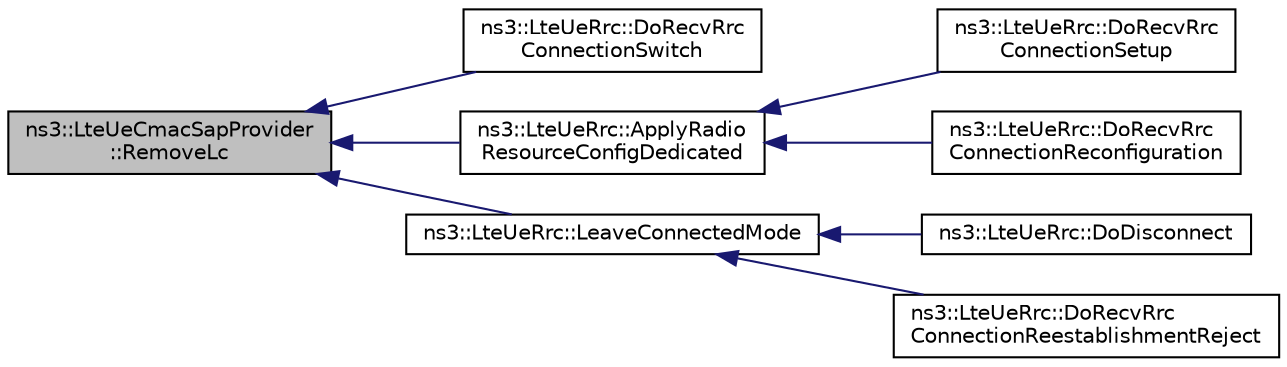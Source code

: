 digraph "ns3::LteUeCmacSapProvider::RemoveLc"
{
  edge [fontname="Helvetica",fontsize="10",labelfontname="Helvetica",labelfontsize="10"];
  node [fontname="Helvetica",fontsize="10",shape=record];
  rankdir="LR";
  Node1 [label="ns3::LteUeCmacSapProvider\l::RemoveLc",height=0.2,width=0.4,color="black", fillcolor="grey75", style="filled", fontcolor="black"];
  Node1 -> Node2 [dir="back",color="midnightblue",fontsize="10",style="solid"];
  Node2 [label="ns3::LteUeRrc::DoRecvRrc\lConnectionSwitch",height=0.2,width=0.4,color="black", fillcolor="white", style="filled",URL="$d7/d1c/classns3_1_1LteUeRrc.html#a7d1bed1ac9bb691c81591d16d21206a0",tooltip="Part of the RRC protocol. Implement the LteUeRrcSapProvider:;RecvRrcConnectionSwitch interface..."];
  Node1 -> Node3 [dir="back",color="midnightblue",fontsize="10",style="solid"];
  Node3 [label="ns3::LteUeRrc::ApplyRadio\lResourceConfigDedicated",height=0.2,width=0.4,color="black", fillcolor="white", style="filled",URL="$d7/d1c/classns3_1_1LteUeRrc.html#af7c2bc93366a56a35793c3ef6bce5ce3"];
  Node3 -> Node4 [dir="back",color="midnightblue",fontsize="10",style="solid"];
  Node4 [label="ns3::LteUeRrc::DoRecvRrc\lConnectionSetup",height=0.2,width=0.4,color="black", fillcolor="white", style="filled",URL="$d7/d1c/classns3_1_1LteUeRrc.html#a3cfc766a9d059c1102ef7c2562dccdc9",tooltip="Part of the RRC protocol. Implement the LteUeRrcSapProvider::RecvRrcConnectionSetup interface..."];
  Node3 -> Node5 [dir="back",color="midnightblue",fontsize="10",style="solid"];
  Node5 [label="ns3::LteUeRrc::DoRecvRrc\lConnectionReconfiguration",height=0.2,width=0.4,color="black", fillcolor="white", style="filled",URL="$d7/d1c/classns3_1_1LteUeRrc.html#a010d1adc54671f4a4801ff1c0e831f15",tooltip="Part of the RRC protocol. Implement the LteUeRrcSapProvider::RecvRrcConnectionReconfiguration interfa..."];
  Node1 -> Node6 [dir="back",color="midnightblue",fontsize="10",style="solid"];
  Node6 [label="ns3::LteUeRrc::LeaveConnectedMode",height=0.2,width=0.4,color="black", fillcolor="white", style="filled",URL="$d7/d1c/classns3_1_1LteUeRrc.html#a9fc82457de4787faa95a0ee6e108457d"];
  Node6 -> Node7 [dir="back",color="midnightblue",fontsize="10",style="solid"];
  Node7 [label="ns3::LteUeRrc::DoDisconnect",height=0.2,width=0.4,color="black", fillcolor="white", style="filled",URL="$d7/d1c/classns3_1_1LteUeRrc.html#a19261f50e28cce9c61d12c205d45a651"];
  Node6 -> Node8 [dir="back",color="midnightblue",fontsize="10",style="solid"];
  Node8 [label="ns3::LteUeRrc::DoRecvRrc\lConnectionReestablishmentReject",height=0.2,width=0.4,color="black", fillcolor="white", style="filled",URL="$d7/d1c/classns3_1_1LteUeRrc.html#a3428349639bbd4887aa543fcbd5152a4",tooltip="Part of the RRC protocol. Implement the LteUeRrcSapProvider::RecvRrcConnectionReestablishmentReject i..."];
}
